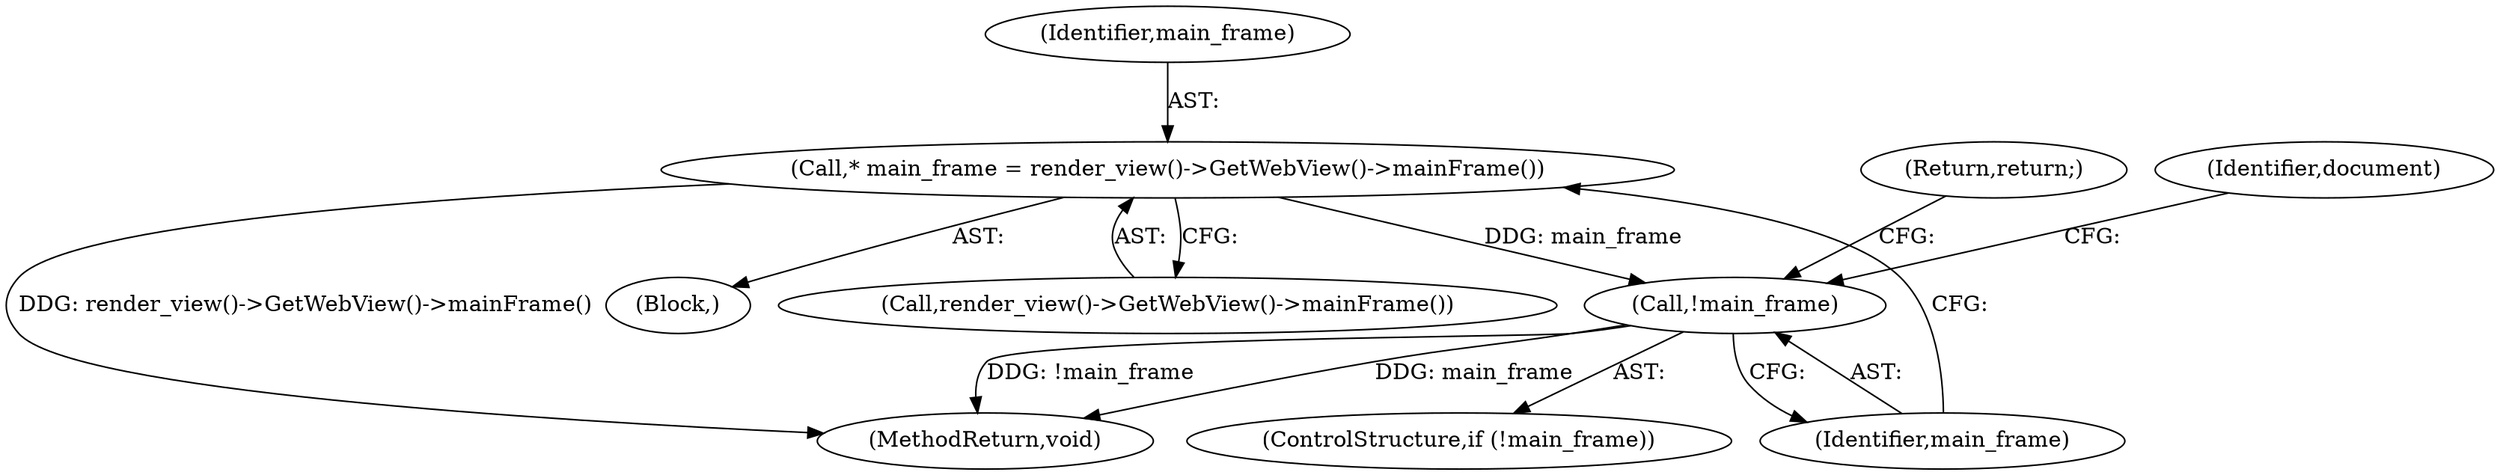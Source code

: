 digraph "0_Chrome_8fa5a358cb32085b51daf92df8fd4a79b3931f81_1@API" {
"1000114" [label="(Call,* main_frame = render_view()->GetWebView()->mainFrame())"];
"1000118" [label="(Call,!main_frame)"];
"1000102" [label="(Block,)"];
"1000116" [label="(Call,render_view()->GetWebView()->mainFrame())"];
"1000201" [label="(MethodReturn,void)"];
"1000117" [label="(ControlStructure,if (!main_frame))"];
"1000115" [label="(Identifier,main_frame)"];
"1000119" [label="(Identifier,main_frame)"];
"1000114" [label="(Call,* main_frame = render_view()->GetWebView()->mainFrame())"];
"1000120" [label="(Return,return;)"];
"1000118" [label="(Call,!main_frame)"];
"1000123" [label="(Identifier,document)"];
"1000114" -> "1000102"  [label="AST: "];
"1000114" -> "1000116"  [label="CFG: "];
"1000115" -> "1000114"  [label="AST: "];
"1000116" -> "1000114"  [label="AST: "];
"1000119" -> "1000114"  [label="CFG: "];
"1000114" -> "1000201"  [label="DDG: render_view()->GetWebView()->mainFrame()"];
"1000114" -> "1000118"  [label="DDG: main_frame"];
"1000118" -> "1000117"  [label="AST: "];
"1000118" -> "1000119"  [label="CFG: "];
"1000119" -> "1000118"  [label="AST: "];
"1000120" -> "1000118"  [label="CFG: "];
"1000123" -> "1000118"  [label="CFG: "];
"1000118" -> "1000201"  [label="DDG: !main_frame"];
"1000118" -> "1000201"  [label="DDG: main_frame"];
}
